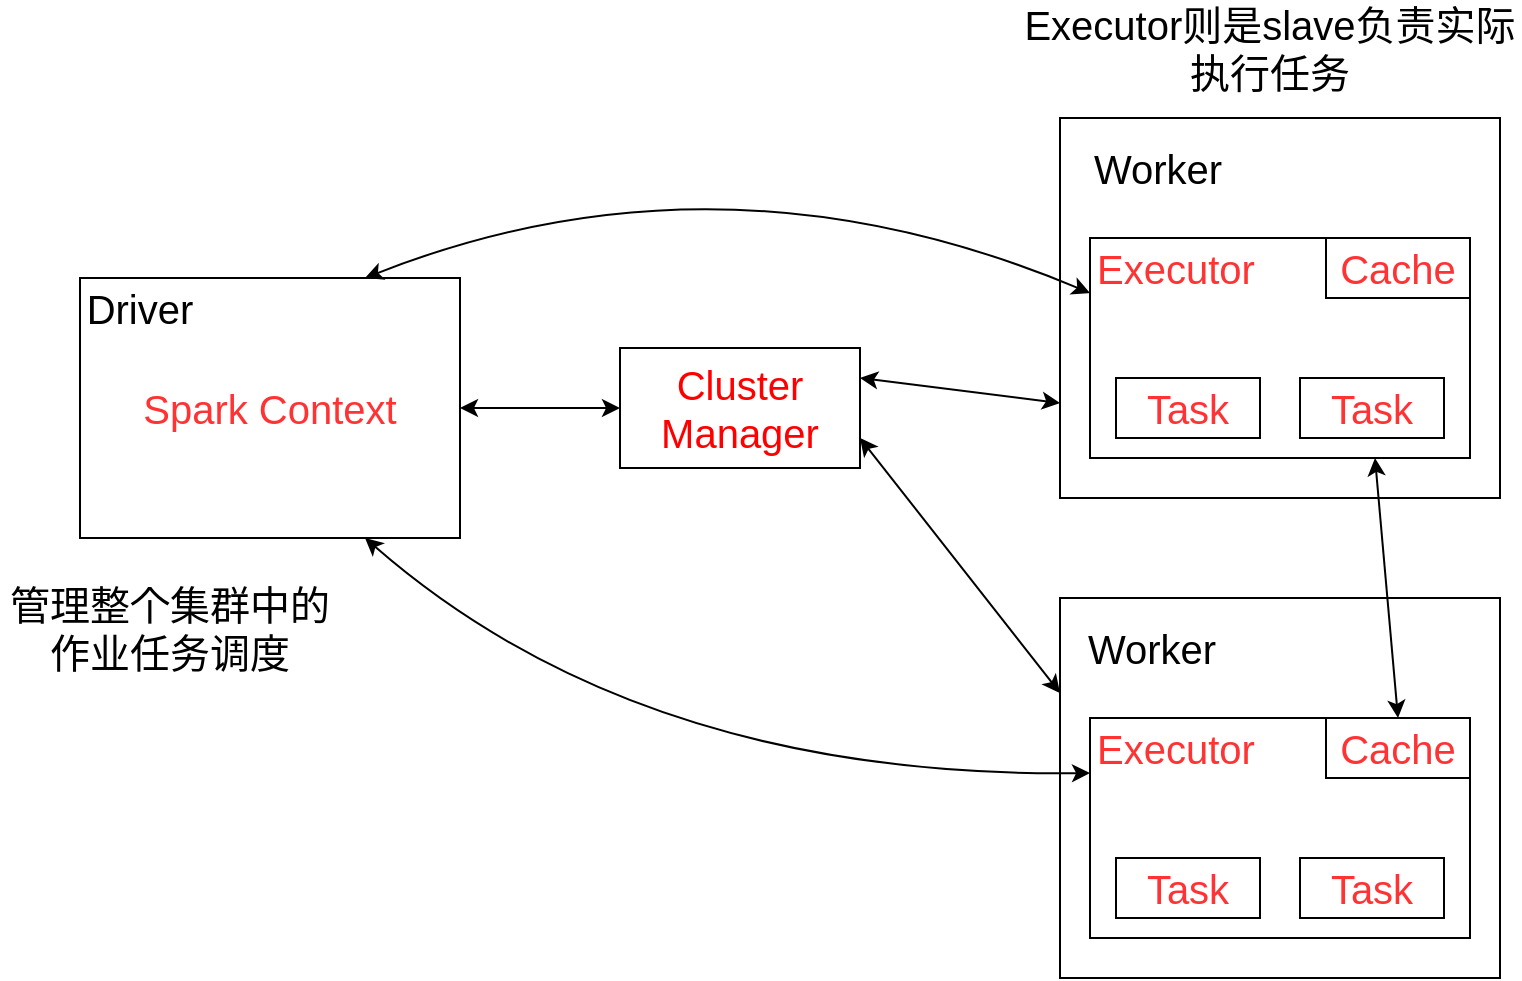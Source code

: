 <mxfile>
    <diagram id="GVrb-07v7BbOKL7_Of90" name="第 1 页">
        <mxGraphModel dx="898" dy="680" grid="1" gridSize="10" guides="1" tooltips="1" connect="1" arrows="1" fold="1" page="1" pageScale="1" pageWidth="827" pageHeight="1169" math="0" shadow="0">
            <root>
                <mxCell id="0"/>
                <mxCell id="1" parent="0"/>
                <mxCell id="2" value="" style="rounded=0;whiteSpace=wrap;html=1;" parent="1" vertex="1">
                    <mxGeometry x="60" y="180" width="190" height="130" as="geometry"/>
                </mxCell>
                <mxCell id="3" value="&lt;font style=&quot;font-size: 20px&quot;&gt;Driver&lt;/font&gt;" style="text;html=1;strokeColor=none;fillColor=none;align=center;verticalAlign=middle;whiteSpace=wrap;rounded=0;" parent="1" vertex="1">
                    <mxGeometry x="60" y="180" width="60" height="30" as="geometry"/>
                </mxCell>
                <mxCell id="27" style="edgeStyle=none;curved=1;html=1;exitX=1;exitY=0.5;exitDx=0;exitDy=0;entryX=0;entryY=0.5;entryDx=0;entryDy=0;fontSize=20;fontColor=#E9FF8F;startArrow=classic;startFill=1;endArrow=classic;endFill=1;" parent="1" source="4" target="6" edge="1">
                    <mxGeometry relative="1" as="geometry"/>
                </mxCell>
                <mxCell id="4" value="&lt;font color=&quot;#ff3333&quot;&gt;Spark Context&lt;/font&gt;" style="text;html=1;strokeColor=none;fillColor=none;align=center;verticalAlign=middle;whiteSpace=wrap;rounded=0;fontSize=20;" parent="1" vertex="1">
                    <mxGeometry x="60" y="230" width="190" height="30" as="geometry"/>
                </mxCell>
                <mxCell id="28" style="edgeStyle=none;curved=1;html=1;exitX=1;exitY=0.25;exitDx=0;exitDy=0;entryX=0;entryY=0.75;entryDx=0;entryDy=0;fontSize=20;fontColor=#E9FF8F;startArrow=classic;startFill=1;endArrow=classic;endFill=1;" parent="1" source="6" target="7" edge="1">
                    <mxGeometry relative="1" as="geometry"/>
                </mxCell>
                <mxCell id="29" style="edgeStyle=none;curved=1;html=1;exitX=1;exitY=0.75;exitDx=0;exitDy=0;entryX=0;entryY=0.25;entryDx=0;entryDy=0;fontSize=20;fontColor=#E9FF8F;startArrow=classic;startFill=1;endArrow=classic;endFill=1;" parent="1" source="6" target="18" edge="1">
                    <mxGeometry relative="1" as="geometry"/>
                </mxCell>
                <mxCell id="6" value="&lt;font color=&quot;#ff0000&quot;&gt;Cluster Manager&lt;/font&gt;" style="rounded=0;whiteSpace=wrap;html=1;labelBackgroundColor=none;fontSize=20;fontColor=#E9FF8F;" parent="1" vertex="1">
                    <mxGeometry x="330" y="215" width="120" height="60" as="geometry"/>
                </mxCell>
                <mxCell id="7" value="" style="rounded=0;whiteSpace=wrap;html=1;labelBackgroundColor=none;fontSize=20;fontColor=#E9FF8F;" parent="1" vertex="1">
                    <mxGeometry x="550" y="100" width="220" height="190" as="geometry"/>
                </mxCell>
                <mxCell id="8" value="&lt;font style=&quot;font-size: 20px&quot;&gt;Worker&lt;br&gt;&lt;/font&gt;" style="text;html=1;strokeColor=none;fillColor=none;align=center;verticalAlign=middle;whiteSpace=wrap;rounded=0;" parent="1" vertex="1">
                    <mxGeometry x="569" y="110" width="60" height="30" as="geometry"/>
                </mxCell>
                <mxCell id="11" value="" style="rounded=0;whiteSpace=wrap;html=1;labelBackgroundColor=none;fontSize=20;fontColor=#E9FF8F;" parent="1" vertex="1">
                    <mxGeometry x="565" y="160" width="190" height="110" as="geometry"/>
                </mxCell>
                <mxCell id="12" value="Executor" style="text;html=1;strokeColor=none;fillColor=none;align=center;verticalAlign=middle;whiteSpace=wrap;rounded=0;labelBackgroundColor=none;fontSize=20;fontColor=#FF3333;" parent="1" vertex="1">
                    <mxGeometry x="578" y="160" width="60" height="30" as="geometry"/>
                </mxCell>
                <mxCell id="13" value="Task" style="rounded=0;whiteSpace=wrap;html=1;labelBackgroundColor=none;fontSize=20;fontColor=#FF3333;" parent="1" vertex="1">
                    <mxGeometry x="670" y="230" width="72" height="30" as="geometry"/>
                </mxCell>
                <mxCell id="14" value="Task" style="rounded=0;whiteSpace=wrap;html=1;labelBackgroundColor=none;fontSize=20;fontColor=#FF3333;" parent="1" vertex="1">
                    <mxGeometry x="578" y="230" width="72" height="30" as="geometry"/>
                </mxCell>
                <mxCell id="16" value="Cache" style="rounded=0;whiteSpace=wrap;html=1;labelBackgroundColor=none;fontSize=20;fontColor=#FF3333;" parent="1" vertex="1">
                    <mxGeometry x="683" y="160" width="72" height="30" as="geometry"/>
                </mxCell>
                <mxCell id="18" value="" style="rounded=0;whiteSpace=wrap;html=1;labelBackgroundColor=none;fontSize=20;fontColor=#E9FF8F;" parent="1" vertex="1">
                    <mxGeometry x="550" y="340" width="220" height="190" as="geometry"/>
                </mxCell>
                <mxCell id="19" value="&lt;font style=&quot;font-size: 20px&quot;&gt;Worker&lt;/font&gt;" style="text;html=1;strokeColor=none;fillColor=none;align=center;verticalAlign=middle;whiteSpace=wrap;rounded=0;" parent="1" vertex="1">
                    <mxGeometry x="566" y="350" width="60" height="30" as="geometry"/>
                </mxCell>
                <mxCell id="20" value="" style="rounded=0;whiteSpace=wrap;html=1;labelBackgroundColor=none;fontSize=20;fontColor=#E9FF8F;" parent="1" vertex="1">
                    <mxGeometry x="565" y="400" width="190" height="110" as="geometry"/>
                </mxCell>
                <mxCell id="21" value="Executor" style="text;html=1;strokeColor=none;fillColor=none;align=center;verticalAlign=middle;whiteSpace=wrap;rounded=0;labelBackgroundColor=none;fontSize=20;fontColor=#FF3333;" parent="1" vertex="1">
                    <mxGeometry x="578" y="400" width="60" height="30" as="geometry"/>
                </mxCell>
                <mxCell id="22" value="Task" style="rounded=0;whiteSpace=wrap;html=1;labelBackgroundColor=none;fontSize=20;fontColor=#FF3333;" parent="1" vertex="1">
                    <mxGeometry x="670" y="470" width="72" height="30" as="geometry"/>
                </mxCell>
                <mxCell id="23" value="Task" style="rounded=0;whiteSpace=wrap;html=1;labelBackgroundColor=none;fontSize=20;fontColor=#FF3333;" parent="1" vertex="1">
                    <mxGeometry x="578" y="470" width="72" height="30" as="geometry"/>
                </mxCell>
                <mxCell id="30" style="edgeStyle=none;curved=1;html=1;exitX=0.5;exitY=0;exitDx=0;exitDy=0;entryX=0.75;entryY=1;entryDx=0;entryDy=0;fontSize=20;fontColor=#E9FF8F;startArrow=classic;startFill=1;endArrow=classic;endFill=1;" parent="1" source="24" target="11" edge="1">
                    <mxGeometry relative="1" as="geometry"/>
                </mxCell>
                <mxCell id="24" value="Cache" style="rounded=0;whiteSpace=wrap;html=1;labelBackgroundColor=none;fontSize=20;fontColor=#FF3333;" parent="1" vertex="1">
                    <mxGeometry x="683" y="400" width="72" height="30" as="geometry"/>
                </mxCell>
                <mxCell id="25" style="edgeStyle=none;html=1;exitX=0.75;exitY=0;exitDx=0;exitDy=0;entryX=0;entryY=0.25;entryDx=0;entryDy=0;fontSize=20;fontColor=#E9FF8F;endArrow=classic;endFill=1;curved=1;startArrow=classic;startFill=1;" parent="1" source="2" target="11" edge="1">
                    <mxGeometry relative="1" as="geometry">
                        <Array as="points">
                            <mxPoint x="380" y="110"/>
                        </Array>
                    </mxGeometry>
                </mxCell>
                <mxCell id="26" style="edgeStyle=none;html=1;exitX=0.75;exitY=1;exitDx=0;exitDy=0;entryX=0;entryY=0.25;entryDx=0;entryDy=0;fontSize=20;fontColor=#E9FF8F;endArrow=classic;endFill=1;curved=1;startArrow=classic;startFill=1;" parent="1" source="2" edge="1">
                    <mxGeometry relative="1" as="geometry">
                        <mxPoint x="202.5" y="420" as="sourcePoint"/>
                        <mxPoint x="565" y="427.5" as="targetPoint"/>
                        <Array as="points">
                            <mxPoint x="340" y="430"/>
                        </Array>
                    </mxGeometry>
                </mxCell>
                <mxCell id="31" value="&lt;font&gt;管理整个集群中的作业任务调度&lt;/font&gt;" style="text;html=1;strokeColor=none;fillColor=none;align=center;verticalAlign=middle;whiteSpace=wrap;rounded=0;labelBackgroundColor=none;fontSize=20;fontColor=#000000;" parent="1" vertex="1">
                    <mxGeometry x="20" y="340" width="170" height="30" as="geometry"/>
                </mxCell>
                <mxCell id="32" value="Executor则是slave负责实际执行任务" style="text;html=1;strokeColor=none;fillColor=none;align=center;verticalAlign=middle;whiteSpace=wrap;rounded=0;labelBackgroundColor=none;fontSize=20;fontColor=#000000;" parent="1" vertex="1">
                    <mxGeometry x="530" y="50" width="250" height="30" as="geometry"/>
                </mxCell>
            </root>
        </mxGraphModel>
    </diagram>
</mxfile>